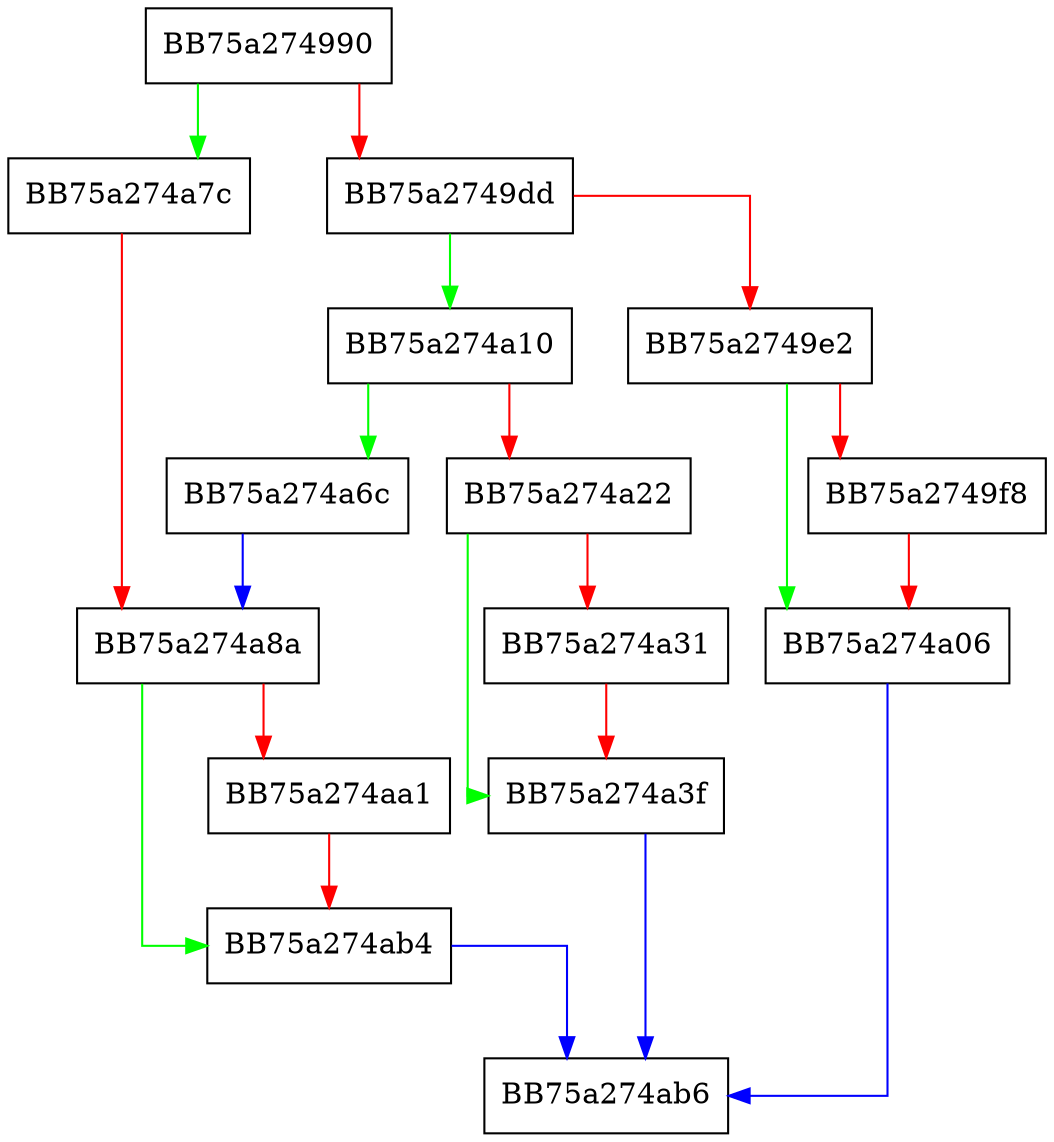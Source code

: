 digraph winLockSharedMemory {
  node [shape="box"];
  graph [splines=ortho];
  BB75a274990 -> BB75a274a7c [color="green"];
  BB75a274990 -> BB75a2749dd [color="red"];
  BB75a2749dd -> BB75a274a10 [color="green"];
  BB75a2749dd -> BB75a2749e2 [color="red"];
  BB75a2749e2 -> BB75a274a06 [color="green"];
  BB75a2749e2 -> BB75a2749f8 [color="red"];
  BB75a2749f8 -> BB75a274a06 [color="red"];
  BB75a274a06 -> BB75a274ab6 [color="blue"];
  BB75a274a10 -> BB75a274a6c [color="green"];
  BB75a274a10 -> BB75a274a22 [color="red"];
  BB75a274a22 -> BB75a274a3f [color="green"];
  BB75a274a22 -> BB75a274a31 [color="red"];
  BB75a274a31 -> BB75a274a3f [color="red"];
  BB75a274a3f -> BB75a274ab6 [color="blue"];
  BB75a274a6c -> BB75a274a8a [color="blue"];
  BB75a274a7c -> BB75a274a8a [color="red"];
  BB75a274a8a -> BB75a274ab4 [color="green"];
  BB75a274a8a -> BB75a274aa1 [color="red"];
  BB75a274aa1 -> BB75a274ab4 [color="red"];
  BB75a274ab4 -> BB75a274ab6 [color="blue"];
}